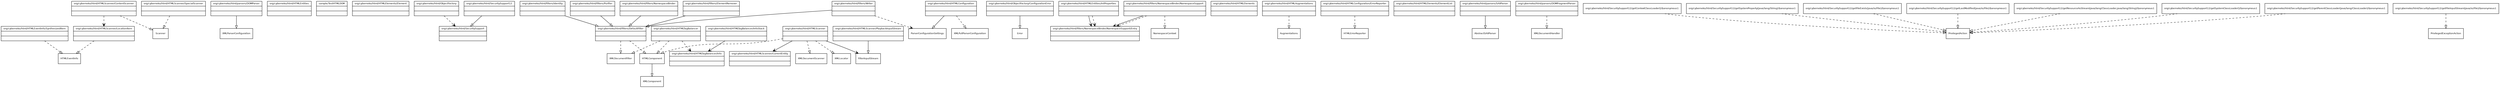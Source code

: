 digraph classes {
 fontname = "Bitstream Vera Sans"
 fontsize = 8
 node [ fontname = "Bitstream Vera Sans" fontsize = 8 shape = "record" ]
 edge [ fontname = "Bitstream Vera Sans" fontsize = 8 ]
"LocationItem" [
	label="{
 		org/cyberneko/html/HTMLScanner/LocationItem|
 		|
 		
	}"
 ]
"DOMParser" [
	label="{
 		org/cyberneko/html/parsers/DOMParser|
 		|
 		
	}"
 ]
"HTMLEntities" [
	label="{
 		org/cyberneko/html/HTMLEntities|
 		|
 		
	}"
 ]
"" [
	label="{
 		test/UTF8BOMSkipper|
 		|
 		
	}"
 ]
"Element" [
	label="{
 		org/cyberneko/html/HTMLElements/Element|
 		|
 		
	}"
 ]
"SecuritySupport" [
	label="{
 		org/cyberneko/html/SecuritySupport|
 		|
 		
	}"
 ]
"NamespaceBinder" [
	label="{
 		org/cyberneko/html/filters/NamespaceBinder|
 		|
 		
	}"
 ]
"ConfigurationError" [
	label="{
 		org/cyberneko/html/ObjectFactory/ConfigurationError|
 		|
 		
	}"
 ]
"" [
	label="{
 		sample/HTMLSAXParser|
 		|
 		
	}"
 ]
"SynthesizedItem" [
	label="{
 		org/cyberneko/html/HTMLEventInfo/SynthesizedItem|
 		|
 		
	}"
 ]
"" [
	label="{
 		test/Tester|
 		|
 		
	}"
 ]
"IntProperties" [
	label="{
 		org/cyberneko/html/HTMLEntities/IntProperties|
 		|
 		
	}"
 ]
"CurrentEntity" [
	label="{
 		org/cyberneko/html/HTMLScanner/CurrentEntity|
 		|
 		
	}"
 ]
"HTMLElements" [
	label="{
 		org/cyberneko/html/HTMLElements|
 		|
 		
	}"
 ]
"Entry" [
	label="{
 		org/cyberneko/html/HTMLEntities/IntProperties/Entry|
 		|
 		
	}"
 ]
"" [
	label="{
 		sample/RemoveElements|
 		|
 		
	}"
 ]
"HTMLAugmentations" [
	label="{
 		org/cyberneko/html/HTMLAugmentations|
 		|
 		
	}"
 ]
"ElementRemover" [
	label="{
 		org/cyberneko/html/filters/ElementRemover|
 		|
 		
	}"
 ]
"ErrorReporter" [
	label="{
 		org/cyberneko/html/HTMLConfiguration/ErrorReporter|
 		|
 		
	}"
 ]
"DefaultFilter" [
	label="{
 		org/cyberneko/html/filters/DefaultFilter|
 		|
 		
	}"
 ]
"Writer" [
	label="{
 		org/cyberneko/html/filters/Writer|
 		|
 		
	}"
 ]
"HTMLTagBalancer" [
	label="{
 		org/cyberneko/html/HTMLTagBalancer|
 		|
 		
	}"
 ]
"ObjectFactory" [
	label="{
 		org/cyberneko/html/ObjectFactory|
 		|
 		
	}"
 ]
"HTMLConfiguration" [
	label="{
 		org/cyberneko/html/HTMLConfiguration|
 		|
 		
	}"
 ]
"ElementList" [
	label="{
 		org/cyberneko/html/HTMLElements/ElementList|
 		|
 		
	}"
 ]
"SAXParser" [
	label="{
 		org/cyberneko/html/parsers/SAXParser|
 		|
 		
	}"
 ]
"" [
	label="{
 		sample/TestHTMLDOMFragment|
 		|
 		
	}"
 ]
"NamespaceSupport" [
	label="{
 		org/cyberneko/html/filters/NamespaceBinder/NamespaceSupport|
 		|
 		
	}"
 ]
"Identity" [
	label="{
 		org/cyberneko/html/filters/Identity|
 		|
 		
	}"
 ]
"InfoStack" [
	label="{
 		org/cyberneko/html/HTMLTagBalancer/InfoStack|
 		|
 		
	}"
 ]
"SecuritySupport12" [
	label="{
 		org/cyberneko/html/SecuritySupport12|
 		|
 		
	}"
 ]
"" [
	label="{
 		test/Writer|
 		|
 		
	}"
 ]
"" [
	label="{
 		sample/Script|
 		|
 		
	}"
 ]
"HTMLScanner" [
	label="{
 		org/cyberneko/html/HTMLScanner|
 		|
 		
	}"
 ]
"Entry" [
	label="{
 		org/cyberneko/html/filters/NamespaceBinder/NamespaceSupport/Entry|
 		|
 		
	}"
 ]
"PlaybackInputStream" [
	label="{
 		org/cyberneko/html/HTMLScanner/PlaybackInputStream|
 		|
 		
	}"
 ]
"Info" [
	label="{
 		org/cyberneko/html/HTMLTagBalancer/Info|
 		|
 		
	}"
 ]
"DOMFragmentParser" [
	label="{
 		org/cyberneko/html/parsers/DOMFragmentParser|
 		|
 		
	}"
 ]
"" [
	label="{
 		sample/TestHTMLDOM|
 		|
 		
	}"
 ]
"Purifier" [
	label="{
 		org/cyberneko/html/filters/Purifier|
 		|
 		
	}"
 ]
"SpecialScanner" [
	label="{
 		org/cyberneko/html/HTMLScanner/SpecialScanner|
 		|
 		
	}"
 ]
"ContentScanner" [
	label="{
 		org/cyberneko/html/HTMLScanner/ContentScanner|
 		|
 		
	}"
 ]
edge[arrowhead = "empty"; style= "solid"]
ElementRemover -> DefaultFilter
HTMLComponent -> XMLComponent
Identity -> DefaultFilter
NamespaceBinder -> DefaultFilter
ConfigurationError -> Error
PlaybackInputStream -> FilterInputStream
SAXParser -> AbstractSAXParser
SecuritySupport12 -> SecuritySupport
Purifier -> DefaultFilter
DOMParser -> XMLParserConfiguration
Writer -> DefaultFilter
HTMLConfiguration -> ParserConfigurationSettings
edge[arrowhead = "empty"; style = "dashed"]
SynthesizedItem -> HTMLEventInfo
HTMLScanner -> XMLDocumentScanner
"org/cyberneko/html/SecuritySupport12/getContextClassLoader()/$anonymous1" -> PrivilegedAction
"org/cyberneko/html/SecuritySupport12/getSystemProperty(java/lang/String)/$anonymous1" -> PrivilegedAction
"org/cyberneko/html/SecuritySupport12/getFileExists(java/io/File)/$anonymous1" -> PrivilegedAction
NamespaceSupport -> NamespaceContext
"org/cyberneko/html/SecuritySupport12/getLastModified(java/io/File)/$anonymous1" -> PrivilegedAction
"org/cyberneko/html/SecuritySupport12/getResourceAsStream(java/lang/ClassLoader,java/lang/String)/$anonymous1" -> PrivilegedAction
HTMLScanner -> XMLLocator
LocationItem -> HTMLEventInfo
HTMLTagBalancer -> XMLDocumentFilter
DefaultFilter -> HTMLComponent
HTMLTagBalancer -> HTMLComponent
HTMLAugmentations -> Augmentations
DefaultFilter -> XMLDocumentFilter
DOMFragmentParser -> XMLDocumentHandler
HTMLScanner -> HTMLComponent
"org/cyberneko/html/SecuritySupport12/getSystemClassLoader()/$anonymous1" -> PrivilegedAction
HTMLConfiguration -> XMLPullParserConfiguration
ContentScanner -> Scanner
SpecialScanner -> Scanner
ErrorReporter -> HTMLErrorReporter
"org/cyberneko/html/SecuritySupport12/getFileInputStream(java/io/File)/$anonymous1" -> PrivilegedExceptionAction
"org/cyberneko/html/SecuritySupport12/getParentClassLoader(java/lang/ClassLoader)/$anonymous1" -> PrivilegedAction
edge[arrowhead = "open"; style = "solid"]
HTMLScanner -> CurrentEntity
InfoStack -> Info
HTMLScanner -> FilterInputStream
NamespaceSupport -> Entry
IntProperties -> Entry
edge[arrowhead = "open"; style = "dashed"]
ContentScanner -> LocationItem
HTMLTagBalancer -> Info
ObjectFactory -> SecuritySupport
Writer -> ParserConfigurationSettings
NamespaceSupport -> Entry
IntProperties -> Entry
}